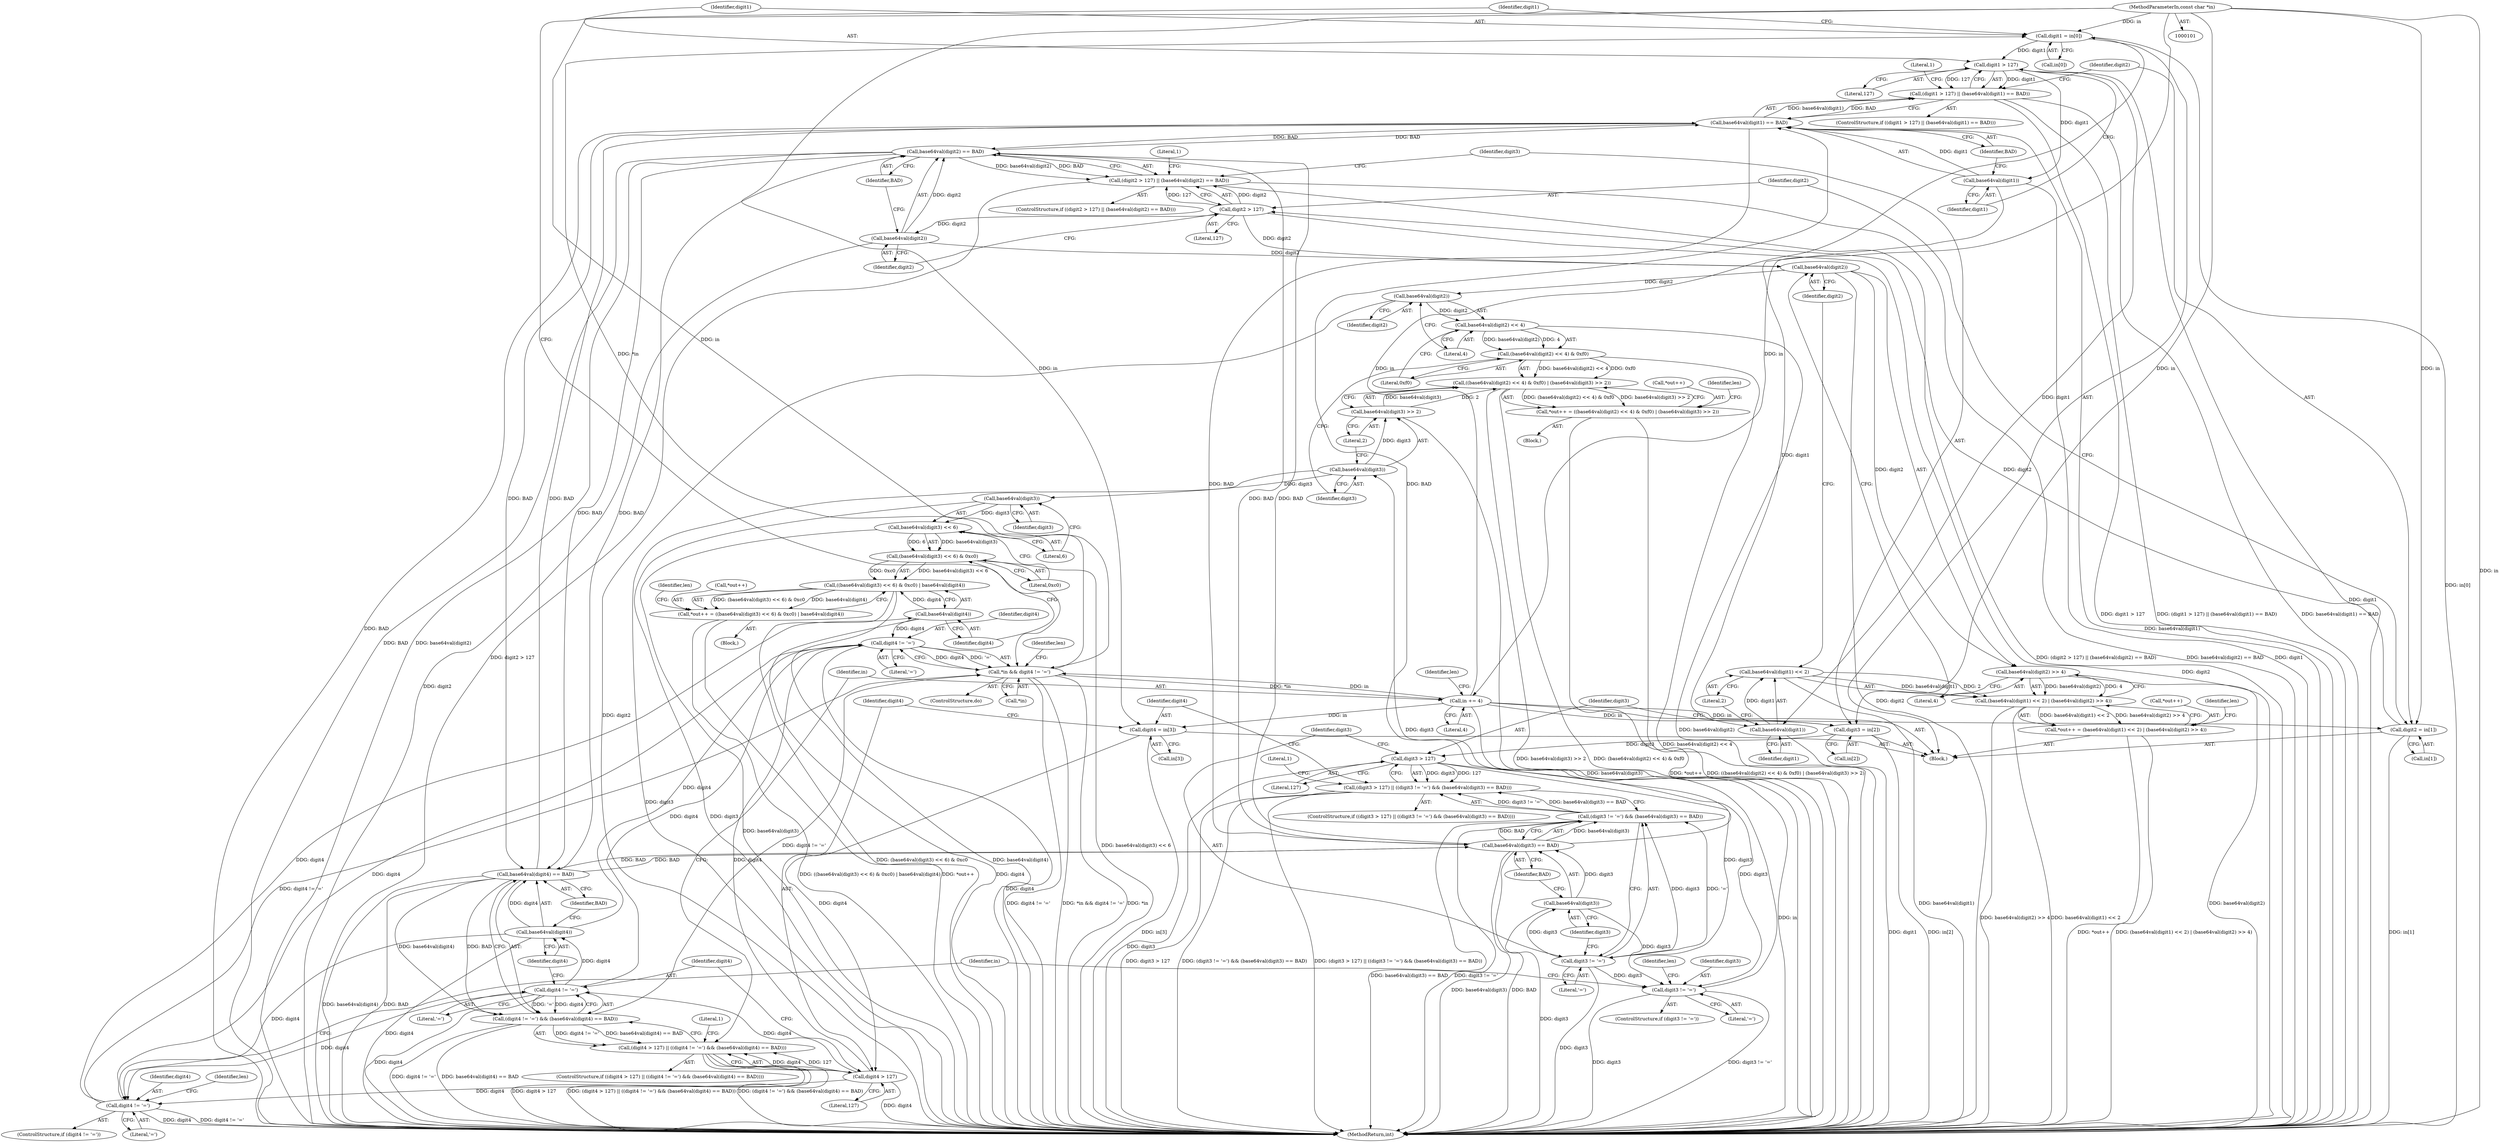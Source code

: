 digraph "0_neomutt_6f163e07ae68654d7ac5268cbb7565f6df79ad85_1@pointer" {
"1000103" [label="(MethodParameterIn,const char *in)"];
"1000114" [label="(Call,digit1 = in[0])"];
"1000121" [label="(Call,digit1 > 127)"];
"1000120" [label="(Call,(digit1 > 127) || (base64val(digit1) == BAD))"];
"1000125" [label="(Call,base64val(digit1))"];
"1000124" [label="(Call,base64val(digit1) == BAD)"];
"1000142" [label="(Call,base64val(digit2) == BAD)"];
"1000138" [label="(Call,(digit2 > 127) || (base64val(digit2) == BAD))"];
"1000164" [label="(Call,base64val(digit3) == BAD)"];
"1000160" [label="(Call,(digit3 != '=') && (base64val(digit3) == BAD))"];
"1000156" [label="(Call,(digit3 > 127) || ((digit3 != '=') && (base64val(digit3) == BAD)))"];
"1000185" [label="(Call,base64val(digit4) == BAD)"];
"1000181" [label="(Call,(digit4 != '=') && (base64val(digit4) == BAD))"];
"1000177" [label="(Call,(digit4 > 127) || ((digit4 != '=') && (base64val(digit4) == BAD)))"];
"1000270" [label="(Call,*in && digit4 != '=')"];
"1000192" [label="(Call,in += 4)"];
"1000132" [label="(Call,digit2 = in[1])"];
"1000139" [label="(Call,digit2 > 127)"];
"1000143" [label="(Call,base64val(digit2))"];
"1000211" [label="(Call,base64val(digit2))"];
"1000210" [label="(Call,base64val(digit2) >> 4)"];
"1000205" [label="(Call,(base64val(digit1) << 2) | (base64val(digit2) >> 4))"];
"1000201" [label="(Call,*out++ = (base64val(digit1) << 2) | (base64val(digit2) >> 4))"];
"1000234" [label="(Call,base64val(digit2))"];
"1000233" [label="(Call,base64val(digit2) << 4)"];
"1000232" [label="(Call,(base64val(digit2) << 4) & 0xf0)"];
"1000231" [label="(Call,((base64val(digit2) << 4) & 0xf0) | (base64val(digit3) >> 2))"];
"1000227" [label="(Call,*out++ = ((base64val(digit2) << 4) & 0xf0) | (base64val(digit3) >> 2))"];
"1000150" [label="(Call,digit3 = in[2])"];
"1000157" [label="(Call,digit3 > 127)"];
"1000161" [label="(Call,digit3 != '=')"];
"1000165" [label="(Call,base64val(digit3))"];
"1000217" [label="(Call,digit3 != '=')"];
"1000239" [label="(Call,base64val(digit3))"];
"1000238" [label="(Call,base64val(digit3) >> 2)"];
"1000262" [label="(Call,base64val(digit3))"];
"1000261" [label="(Call,base64val(digit3) << 6)"];
"1000260" [label="(Call,(base64val(digit3) << 6) & 0xc0)"];
"1000259" [label="(Call,((base64val(digit3) << 6) & 0xc0) | base64val(digit4))"];
"1000255" [label="(Call,*out++ = ((base64val(digit3) << 6) & 0xc0) | base64val(digit4))"];
"1000171" [label="(Call,digit4 = in[3])"];
"1000178" [label="(Call,digit4 > 127)"];
"1000182" [label="(Call,digit4 != '=')"];
"1000186" [label="(Call,base64val(digit4))"];
"1000245" [label="(Call,digit4 != '=')"];
"1000266" [label="(Call,base64val(digit4))"];
"1000273" [label="(Call,digit4 != '=')"];
"1000207" [label="(Call,base64val(digit1))"];
"1000206" [label="(Call,base64val(digit1) << 2)"];
"1000246" [label="(Identifier,digit4)"];
"1000244" [label="(ControlStructure,if (digit4 != '='))"];
"1000228" [label="(Call,*out++)"];
"1000180" [label="(Literal,127)"];
"1000272" [label="(Identifier,in)"];
"1000142" [label="(Call,base64val(digit2) == BAD)"];
"1000140" [label="(Identifier,digit2)"];
"1000103" [label="(MethodParameterIn,const char *in)"];
"1000235" [label="(Identifier,digit2)"];
"1000123" [label="(Literal,127)"];
"1000155" [label="(ControlStructure,if ((digit3 > 127) || ((digit3 != '=') && (base64val(digit3) == BAD))))"];
"1000251" [label="(Identifier,len)"];
"1000267" [label="(Identifier,digit4)"];
"1000266" [label="(Call,base64val(digit4))"];
"1000177" [label="(Call,(digit4 > 127) || ((digit4 != '=') && (base64val(digit4) == BAD)))"];
"1000150" [label="(Call,digit3 = in[2])"];
"1000192" [label="(Call,in += 4)"];
"1000216" [label="(ControlStructure,if (digit3 != '='))"];
"1000239" [label="(Call,base64val(digit3))"];
"1000111" [label="(ControlStructure,do)"];
"1000112" [label="(Block,)"];
"1000145" [label="(Identifier,BAD)"];
"1000193" [label="(Identifier,in)"];
"1000241" [label="(Literal,2)"];
"1000212" [label="(Identifier,digit2)"];
"1000236" [label="(Literal,4)"];
"1000217" [label="(Call,digit3 != '=')"];
"1000114" [label="(Call,digit1 = in[0])"];
"1000277" [label="(Identifier,len)"];
"1000166" [label="(Identifier,digit3)"];
"1000181" [label="(Call,(digit4 != '=') && (base64val(digit4) == BAD))"];
"1000121" [label="(Call,digit1 > 127)"];
"1000182" [label="(Call,digit4 != '=')"];
"1000194" [label="(Literal,4)"];
"1000213" [label="(Literal,4)"];
"1000210" [label="(Call,base64val(digit2) >> 4)"];
"1000259" [label="(Call,((base64val(digit3) << 6) & 0xc0) | base64val(digit4))"];
"1000141" [label="(Literal,127)"];
"1000162" [label="(Identifier,digit3)"];
"1000183" [label="(Identifier,digit4)"];
"1000156" [label="(Call,(digit3 > 127) || ((digit3 != '=') && (base64val(digit3) == BAD)))"];
"1000163" [label="(Literal,'=')"];
"1000265" [label="(Literal,0xc0)"];
"1000261" [label="(Call,base64val(digit3) << 6)"];
"1000176" [label="(ControlStructure,if ((digit4 > 127) || ((digit4 != '=') && (base64val(digit4) == BAD))))"];
"1000233" [label="(Call,base64val(digit2) << 4)"];
"1000219" [label="(Literal,'=')"];
"1000232" [label="(Call,(base64val(digit2) << 4) & 0xf0)"];
"1000209" [label="(Literal,2)"];
"1000275" [label="(Literal,'=')"];
"1000240" [label="(Identifier,digit3)"];
"1000185" [label="(Call,base64val(digit4) == BAD)"];
"1000260" [label="(Call,(base64val(digit3) << 6) & 0xc0)"];
"1000274" [label="(Identifier,digit4)"];
"1000134" [label="(Call,in[1])"];
"1000220" [label="(Block,)"];
"1000152" [label="(Call,in[2])"];
"1000207" [label="(Call,base64val(digit1))"];
"1000126" [label="(Identifier,digit1)"];
"1000238" [label="(Call,base64val(digit3) >> 2)"];
"1000263" [label="(Identifier,digit3)"];
"1000132" [label="(Call,digit2 = in[1])"];
"1000158" [label="(Identifier,digit3)"];
"1000116" [label="(Call,in[0])"];
"1000137" [label="(ControlStructure,if ((digit2 > 127) || (base64val(digit2) == BAD)))"];
"1000234" [label="(Call,base64val(digit2))"];
"1000269" [label="(Identifier,len)"];
"1000191" [label="(Literal,1)"];
"1000171" [label="(Call,digit4 = in[3])"];
"1000255" [label="(Call,*out++ = ((base64val(digit3) << 6) & 0xc0) | base64val(digit4))"];
"1000188" [label="(Identifier,BAD)"];
"1000256" [label="(Call,*out++)"];
"1000143" [label="(Call,base64val(digit2))"];
"1000262" [label="(Call,base64val(digit3))"];
"1000119" [label="(ControlStructure,if ((digit1 > 127) || (base64val(digit1) == BAD)))"];
"1000138" [label="(Call,(digit2 > 127) || (base64val(digit2) == BAD))"];
"1000237" [label="(Literal,0xf0)"];
"1000173" [label="(Call,in[3])"];
"1000170" [label="(Literal,1)"];
"1000270" [label="(Call,*in && digit4 != '=')"];
"1000223" [label="(Identifier,len)"];
"1000151" [label="(Identifier,digit3)"];
"1000206" [label="(Call,base64val(digit1) << 2)"];
"1000164" [label="(Call,base64val(digit3) == BAD)"];
"1000165" [label="(Call,base64val(digit3))"];
"1000202" [label="(Call,*out++)"];
"1000197" [label="(Identifier,len)"];
"1000211" [label="(Call,base64val(digit2))"];
"1000122" [label="(Identifier,digit1)"];
"1000187" [label="(Identifier,digit4)"];
"1000231" [label="(Call,((base64val(digit2) << 4) & 0xf0) | (base64val(digit3) >> 2))"];
"1000167" [label="(Identifier,BAD)"];
"1000248" [label="(Block,)"];
"1000127" [label="(Identifier,BAD)"];
"1000148" [label="(Literal,1)"];
"1000243" [label="(Identifier,len)"];
"1000124" [label="(Call,base64val(digit1) == BAD)"];
"1000144" [label="(Identifier,digit2)"];
"1000157" [label="(Call,digit3 > 127)"];
"1000115" [label="(Identifier,digit1)"];
"1000273" [label="(Call,digit4 != '=')"];
"1000227" [label="(Call,*out++ = ((base64val(digit2) << 4) & 0xf0) | (base64val(digit3) >> 2))"];
"1000186" [label="(Call,base64val(digit4))"];
"1000161" [label="(Call,digit3 != '=')"];
"1000160" [label="(Call,(digit3 != '=') && (base64val(digit3) == BAD))"];
"1000133" [label="(Identifier,digit2)"];
"1000184" [label="(Literal,'=')"];
"1000271" [label="(Call,*in)"];
"1000201" [label="(Call,*out++ = (base64val(digit1) << 2) | (base64val(digit2) >> 4))"];
"1000178" [label="(Call,digit4 > 127)"];
"1000125" [label="(Call,base64val(digit1))"];
"1000139" [label="(Call,digit2 > 127)"];
"1000120" [label="(Call,(digit1 > 127) || (base64val(digit1) == BAD))"];
"1000247" [label="(Literal,'=')"];
"1000264" [label="(Literal,6)"];
"1000278" [label="(MethodReturn,int)"];
"1000130" [label="(Literal,1)"];
"1000159" [label="(Literal,127)"];
"1000245" [label="(Call,digit4 != '=')"];
"1000208" [label="(Identifier,digit1)"];
"1000218" [label="(Identifier,digit3)"];
"1000179" [label="(Identifier,digit4)"];
"1000205" [label="(Call,(base64val(digit1) << 2) | (base64val(digit2) >> 4))"];
"1000172" [label="(Identifier,digit4)"];
"1000215" [label="(Identifier,len)"];
"1000103" -> "1000101"  [label="AST: "];
"1000103" -> "1000278"  [label="DDG: in"];
"1000103" -> "1000114"  [label="DDG: in"];
"1000103" -> "1000132"  [label="DDG: in"];
"1000103" -> "1000150"  [label="DDG: in"];
"1000103" -> "1000171"  [label="DDG: in"];
"1000103" -> "1000192"  [label="DDG: in"];
"1000103" -> "1000270"  [label="DDG: in"];
"1000114" -> "1000112"  [label="AST: "];
"1000114" -> "1000116"  [label="CFG: "];
"1000115" -> "1000114"  [label="AST: "];
"1000116" -> "1000114"  [label="AST: "];
"1000122" -> "1000114"  [label="CFG: "];
"1000114" -> "1000278"  [label="DDG: in[0]"];
"1000192" -> "1000114"  [label="DDG: in"];
"1000270" -> "1000114"  [label="DDG: *in"];
"1000114" -> "1000121"  [label="DDG: digit1"];
"1000121" -> "1000120"  [label="AST: "];
"1000121" -> "1000123"  [label="CFG: "];
"1000122" -> "1000121"  [label="AST: "];
"1000123" -> "1000121"  [label="AST: "];
"1000126" -> "1000121"  [label="CFG: "];
"1000120" -> "1000121"  [label="CFG: "];
"1000121" -> "1000278"  [label="DDG: digit1"];
"1000121" -> "1000120"  [label="DDG: digit1"];
"1000121" -> "1000120"  [label="DDG: 127"];
"1000121" -> "1000125"  [label="DDG: digit1"];
"1000121" -> "1000207"  [label="DDG: digit1"];
"1000120" -> "1000119"  [label="AST: "];
"1000120" -> "1000124"  [label="CFG: "];
"1000124" -> "1000120"  [label="AST: "];
"1000130" -> "1000120"  [label="CFG: "];
"1000133" -> "1000120"  [label="CFG: "];
"1000120" -> "1000278"  [label="DDG: digit1 > 127"];
"1000120" -> "1000278"  [label="DDG: (digit1 > 127) || (base64val(digit1) == BAD)"];
"1000120" -> "1000278"  [label="DDG: base64val(digit1) == BAD"];
"1000124" -> "1000120"  [label="DDG: base64val(digit1)"];
"1000124" -> "1000120"  [label="DDG: BAD"];
"1000125" -> "1000124"  [label="AST: "];
"1000125" -> "1000126"  [label="CFG: "];
"1000126" -> "1000125"  [label="AST: "];
"1000127" -> "1000125"  [label="CFG: "];
"1000125" -> "1000278"  [label="DDG: digit1"];
"1000125" -> "1000124"  [label="DDG: digit1"];
"1000125" -> "1000207"  [label="DDG: digit1"];
"1000124" -> "1000127"  [label="CFG: "];
"1000127" -> "1000124"  [label="AST: "];
"1000124" -> "1000278"  [label="DDG: base64val(digit1)"];
"1000124" -> "1000278"  [label="DDG: BAD"];
"1000185" -> "1000124"  [label="DDG: BAD"];
"1000164" -> "1000124"  [label="DDG: BAD"];
"1000142" -> "1000124"  [label="DDG: BAD"];
"1000124" -> "1000142"  [label="DDG: BAD"];
"1000124" -> "1000164"  [label="DDG: BAD"];
"1000124" -> "1000185"  [label="DDG: BAD"];
"1000142" -> "1000138"  [label="AST: "];
"1000142" -> "1000145"  [label="CFG: "];
"1000143" -> "1000142"  [label="AST: "];
"1000145" -> "1000142"  [label="AST: "];
"1000138" -> "1000142"  [label="CFG: "];
"1000142" -> "1000278"  [label="DDG: BAD"];
"1000142" -> "1000278"  [label="DDG: base64val(digit2)"];
"1000142" -> "1000138"  [label="DDG: base64val(digit2)"];
"1000142" -> "1000138"  [label="DDG: BAD"];
"1000143" -> "1000142"  [label="DDG: digit2"];
"1000185" -> "1000142"  [label="DDG: BAD"];
"1000164" -> "1000142"  [label="DDG: BAD"];
"1000142" -> "1000164"  [label="DDG: BAD"];
"1000142" -> "1000185"  [label="DDG: BAD"];
"1000138" -> "1000137"  [label="AST: "];
"1000138" -> "1000139"  [label="CFG: "];
"1000139" -> "1000138"  [label="AST: "];
"1000148" -> "1000138"  [label="CFG: "];
"1000151" -> "1000138"  [label="CFG: "];
"1000138" -> "1000278"  [label="DDG: base64val(digit2) == BAD"];
"1000138" -> "1000278"  [label="DDG: digit2 > 127"];
"1000138" -> "1000278"  [label="DDG: (digit2 > 127) || (base64val(digit2) == BAD)"];
"1000139" -> "1000138"  [label="DDG: digit2"];
"1000139" -> "1000138"  [label="DDG: 127"];
"1000164" -> "1000160"  [label="AST: "];
"1000164" -> "1000167"  [label="CFG: "];
"1000165" -> "1000164"  [label="AST: "];
"1000167" -> "1000164"  [label="AST: "];
"1000160" -> "1000164"  [label="CFG: "];
"1000164" -> "1000278"  [label="DDG: BAD"];
"1000164" -> "1000278"  [label="DDG: base64val(digit3)"];
"1000164" -> "1000160"  [label="DDG: base64val(digit3)"];
"1000164" -> "1000160"  [label="DDG: BAD"];
"1000165" -> "1000164"  [label="DDG: digit3"];
"1000185" -> "1000164"  [label="DDG: BAD"];
"1000164" -> "1000185"  [label="DDG: BAD"];
"1000160" -> "1000156"  [label="AST: "];
"1000160" -> "1000161"  [label="CFG: "];
"1000161" -> "1000160"  [label="AST: "];
"1000156" -> "1000160"  [label="CFG: "];
"1000160" -> "1000278"  [label="DDG: base64val(digit3) == BAD"];
"1000160" -> "1000278"  [label="DDG: digit3 != '='"];
"1000160" -> "1000156"  [label="DDG: digit3 != '='"];
"1000160" -> "1000156"  [label="DDG: base64val(digit3) == BAD"];
"1000161" -> "1000160"  [label="DDG: digit3"];
"1000161" -> "1000160"  [label="DDG: '='"];
"1000156" -> "1000155"  [label="AST: "];
"1000156" -> "1000157"  [label="CFG: "];
"1000157" -> "1000156"  [label="AST: "];
"1000170" -> "1000156"  [label="CFG: "];
"1000172" -> "1000156"  [label="CFG: "];
"1000156" -> "1000278"  [label="DDG: digit3 > 127"];
"1000156" -> "1000278"  [label="DDG: (digit3 != '=') && (base64val(digit3) == BAD)"];
"1000156" -> "1000278"  [label="DDG: (digit3 > 127) || ((digit3 != '=') && (base64val(digit3) == BAD))"];
"1000157" -> "1000156"  [label="DDG: digit3"];
"1000157" -> "1000156"  [label="DDG: 127"];
"1000185" -> "1000181"  [label="AST: "];
"1000185" -> "1000188"  [label="CFG: "];
"1000186" -> "1000185"  [label="AST: "];
"1000188" -> "1000185"  [label="AST: "];
"1000181" -> "1000185"  [label="CFG: "];
"1000185" -> "1000278"  [label="DDG: BAD"];
"1000185" -> "1000278"  [label="DDG: base64val(digit4)"];
"1000185" -> "1000181"  [label="DDG: base64val(digit4)"];
"1000185" -> "1000181"  [label="DDG: BAD"];
"1000186" -> "1000185"  [label="DDG: digit4"];
"1000181" -> "1000177"  [label="AST: "];
"1000181" -> "1000182"  [label="CFG: "];
"1000182" -> "1000181"  [label="AST: "];
"1000177" -> "1000181"  [label="CFG: "];
"1000181" -> "1000278"  [label="DDG: base64val(digit4) == BAD"];
"1000181" -> "1000278"  [label="DDG: digit4 != '='"];
"1000181" -> "1000177"  [label="DDG: digit4 != '='"];
"1000181" -> "1000177"  [label="DDG: base64val(digit4) == BAD"];
"1000182" -> "1000181"  [label="DDG: digit4"];
"1000182" -> "1000181"  [label="DDG: '='"];
"1000181" -> "1000270"  [label="DDG: digit4 != '='"];
"1000177" -> "1000176"  [label="AST: "];
"1000177" -> "1000178"  [label="CFG: "];
"1000178" -> "1000177"  [label="AST: "];
"1000191" -> "1000177"  [label="CFG: "];
"1000193" -> "1000177"  [label="CFG: "];
"1000177" -> "1000278"  [label="DDG: (digit4 != '=') && (base64val(digit4) == BAD)"];
"1000177" -> "1000278"  [label="DDG: digit4 > 127"];
"1000177" -> "1000278"  [label="DDG: (digit4 > 127) || ((digit4 != '=') && (base64val(digit4) == BAD))"];
"1000178" -> "1000177"  [label="DDG: digit4"];
"1000178" -> "1000177"  [label="DDG: 127"];
"1000270" -> "1000111"  [label="AST: "];
"1000270" -> "1000271"  [label="CFG: "];
"1000270" -> "1000273"  [label="CFG: "];
"1000271" -> "1000270"  [label="AST: "];
"1000273" -> "1000270"  [label="AST: "];
"1000115" -> "1000270"  [label="CFG: "];
"1000277" -> "1000270"  [label="CFG: "];
"1000270" -> "1000278"  [label="DDG: digit4 != '='"];
"1000270" -> "1000278"  [label="DDG: *in && digit4 != '='"];
"1000270" -> "1000278"  [label="DDG: *in"];
"1000270" -> "1000192"  [label="DDG: *in"];
"1000192" -> "1000270"  [label="DDG: in"];
"1000273" -> "1000270"  [label="DDG: digit4"];
"1000273" -> "1000270"  [label="DDG: '='"];
"1000245" -> "1000270"  [label="DDG: digit4 != '='"];
"1000192" -> "1000112"  [label="AST: "];
"1000192" -> "1000194"  [label="CFG: "];
"1000193" -> "1000192"  [label="AST: "];
"1000194" -> "1000192"  [label="AST: "];
"1000197" -> "1000192"  [label="CFG: "];
"1000192" -> "1000278"  [label="DDG: in"];
"1000192" -> "1000132"  [label="DDG: in"];
"1000192" -> "1000150"  [label="DDG: in"];
"1000192" -> "1000171"  [label="DDG: in"];
"1000132" -> "1000112"  [label="AST: "];
"1000132" -> "1000134"  [label="CFG: "];
"1000133" -> "1000132"  [label="AST: "];
"1000134" -> "1000132"  [label="AST: "];
"1000140" -> "1000132"  [label="CFG: "];
"1000132" -> "1000278"  [label="DDG: in[1]"];
"1000132" -> "1000139"  [label="DDG: digit2"];
"1000139" -> "1000141"  [label="CFG: "];
"1000140" -> "1000139"  [label="AST: "];
"1000141" -> "1000139"  [label="AST: "];
"1000144" -> "1000139"  [label="CFG: "];
"1000139" -> "1000278"  [label="DDG: digit2"];
"1000139" -> "1000143"  [label="DDG: digit2"];
"1000139" -> "1000211"  [label="DDG: digit2"];
"1000143" -> "1000144"  [label="CFG: "];
"1000144" -> "1000143"  [label="AST: "];
"1000145" -> "1000143"  [label="CFG: "];
"1000143" -> "1000278"  [label="DDG: digit2"];
"1000143" -> "1000211"  [label="DDG: digit2"];
"1000211" -> "1000210"  [label="AST: "];
"1000211" -> "1000212"  [label="CFG: "];
"1000212" -> "1000211"  [label="AST: "];
"1000213" -> "1000211"  [label="CFG: "];
"1000211" -> "1000278"  [label="DDG: digit2"];
"1000211" -> "1000210"  [label="DDG: digit2"];
"1000211" -> "1000234"  [label="DDG: digit2"];
"1000210" -> "1000205"  [label="AST: "];
"1000210" -> "1000213"  [label="CFG: "];
"1000213" -> "1000210"  [label="AST: "];
"1000205" -> "1000210"  [label="CFG: "];
"1000210" -> "1000278"  [label="DDG: base64val(digit2)"];
"1000210" -> "1000205"  [label="DDG: base64val(digit2)"];
"1000210" -> "1000205"  [label="DDG: 4"];
"1000205" -> "1000201"  [label="AST: "];
"1000206" -> "1000205"  [label="AST: "];
"1000201" -> "1000205"  [label="CFG: "];
"1000205" -> "1000278"  [label="DDG: base64val(digit2) >> 4"];
"1000205" -> "1000278"  [label="DDG: base64val(digit1) << 2"];
"1000205" -> "1000201"  [label="DDG: base64val(digit1) << 2"];
"1000205" -> "1000201"  [label="DDG: base64val(digit2) >> 4"];
"1000206" -> "1000205"  [label="DDG: base64val(digit1)"];
"1000206" -> "1000205"  [label="DDG: 2"];
"1000201" -> "1000112"  [label="AST: "];
"1000202" -> "1000201"  [label="AST: "];
"1000215" -> "1000201"  [label="CFG: "];
"1000201" -> "1000278"  [label="DDG: (base64val(digit1) << 2) | (base64val(digit2) >> 4)"];
"1000201" -> "1000278"  [label="DDG: *out++"];
"1000234" -> "1000233"  [label="AST: "];
"1000234" -> "1000235"  [label="CFG: "];
"1000235" -> "1000234"  [label="AST: "];
"1000236" -> "1000234"  [label="CFG: "];
"1000234" -> "1000278"  [label="DDG: digit2"];
"1000234" -> "1000233"  [label="DDG: digit2"];
"1000233" -> "1000232"  [label="AST: "];
"1000233" -> "1000236"  [label="CFG: "];
"1000236" -> "1000233"  [label="AST: "];
"1000237" -> "1000233"  [label="CFG: "];
"1000233" -> "1000278"  [label="DDG: base64val(digit2)"];
"1000233" -> "1000232"  [label="DDG: base64val(digit2)"];
"1000233" -> "1000232"  [label="DDG: 4"];
"1000232" -> "1000231"  [label="AST: "];
"1000232" -> "1000237"  [label="CFG: "];
"1000237" -> "1000232"  [label="AST: "];
"1000240" -> "1000232"  [label="CFG: "];
"1000232" -> "1000278"  [label="DDG: base64val(digit2) << 4"];
"1000232" -> "1000231"  [label="DDG: base64val(digit2) << 4"];
"1000232" -> "1000231"  [label="DDG: 0xf0"];
"1000231" -> "1000227"  [label="AST: "];
"1000231" -> "1000238"  [label="CFG: "];
"1000238" -> "1000231"  [label="AST: "];
"1000227" -> "1000231"  [label="CFG: "];
"1000231" -> "1000278"  [label="DDG: base64val(digit3) >> 2"];
"1000231" -> "1000278"  [label="DDG: (base64val(digit2) << 4) & 0xf0"];
"1000231" -> "1000227"  [label="DDG: (base64val(digit2) << 4) & 0xf0"];
"1000231" -> "1000227"  [label="DDG: base64val(digit3) >> 2"];
"1000238" -> "1000231"  [label="DDG: base64val(digit3)"];
"1000238" -> "1000231"  [label="DDG: 2"];
"1000227" -> "1000220"  [label="AST: "];
"1000228" -> "1000227"  [label="AST: "];
"1000243" -> "1000227"  [label="CFG: "];
"1000227" -> "1000278"  [label="DDG: ((base64val(digit2) << 4) & 0xf0) | (base64val(digit3) >> 2)"];
"1000227" -> "1000278"  [label="DDG: *out++"];
"1000150" -> "1000112"  [label="AST: "];
"1000150" -> "1000152"  [label="CFG: "];
"1000151" -> "1000150"  [label="AST: "];
"1000152" -> "1000150"  [label="AST: "];
"1000158" -> "1000150"  [label="CFG: "];
"1000150" -> "1000278"  [label="DDG: in[2]"];
"1000150" -> "1000157"  [label="DDG: digit3"];
"1000157" -> "1000159"  [label="CFG: "];
"1000158" -> "1000157"  [label="AST: "];
"1000159" -> "1000157"  [label="AST: "];
"1000162" -> "1000157"  [label="CFG: "];
"1000157" -> "1000278"  [label="DDG: digit3"];
"1000157" -> "1000161"  [label="DDG: digit3"];
"1000157" -> "1000217"  [label="DDG: digit3"];
"1000161" -> "1000163"  [label="CFG: "];
"1000162" -> "1000161"  [label="AST: "];
"1000163" -> "1000161"  [label="AST: "];
"1000166" -> "1000161"  [label="CFG: "];
"1000161" -> "1000278"  [label="DDG: digit3"];
"1000161" -> "1000165"  [label="DDG: digit3"];
"1000161" -> "1000217"  [label="DDG: digit3"];
"1000165" -> "1000166"  [label="CFG: "];
"1000166" -> "1000165"  [label="AST: "];
"1000167" -> "1000165"  [label="CFG: "];
"1000165" -> "1000278"  [label="DDG: digit3"];
"1000165" -> "1000217"  [label="DDG: digit3"];
"1000217" -> "1000216"  [label="AST: "];
"1000217" -> "1000219"  [label="CFG: "];
"1000218" -> "1000217"  [label="AST: "];
"1000219" -> "1000217"  [label="AST: "];
"1000272" -> "1000217"  [label="CFG: "];
"1000223" -> "1000217"  [label="CFG: "];
"1000217" -> "1000278"  [label="DDG: digit3 != '='"];
"1000217" -> "1000278"  [label="DDG: digit3"];
"1000217" -> "1000239"  [label="DDG: digit3"];
"1000239" -> "1000238"  [label="AST: "];
"1000239" -> "1000240"  [label="CFG: "];
"1000240" -> "1000239"  [label="AST: "];
"1000241" -> "1000239"  [label="CFG: "];
"1000239" -> "1000278"  [label="DDG: digit3"];
"1000239" -> "1000238"  [label="DDG: digit3"];
"1000239" -> "1000262"  [label="DDG: digit3"];
"1000238" -> "1000241"  [label="CFG: "];
"1000241" -> "1000238"  [label="AST: "];
"1000238" -> "1000278"  [label="DDG: base64val(digit3)"];
"1000262" -> "1000261"  [label="AST: "];
"1000262" -> "1000263"  [label="CFG: "];
"1000263" -> "1000262"  [label="AST: "];
"1000264" -> "1000262"  [label="CFG: "];
"1000262" -> "1000278"  [label="DDG: digit3"];
"1000262" -> "1000261"  [label="DDG: digit3"];
"1000261" -> "1000260"  [label="AST: "];
"1000261" -> "1000264"  [label="CFG: "];
"1000264" -> "1000261"  [label="AST: "];
"1000265" -> "1000261"  [label="CFG: "];
"1000261" -> "1000278"  [label="DDG: base64val(digit3)"];
"1000261" -> "1000260"  [label="DDG: base64val(digit3)"];
"1000261" -> "1000260"  [label="DDG: 6"];
"1000260" -> "1000259"  [label="AST: "];
"1000260" -> "1000265"  [label="CFG: "];
"1000265" -> "1000260"  [label="AST: "];
"1000267" -> "1000260"  [label="CFG: "];
"1000260" -> "1000278"  [label="DDG: base64val(digit3) << 6"];
"1000260" -> "1000259"  [label="DDG: base64val(digit3) << 6"];
"1000260" -> "1000259"  [label="DDG: 0xc0"];
"1000259" -> "1000255"  [label="AST: "];
"1000259" -> "1000266"  [label="CFG: "];
"1000266" -> "1000259"  [label="AST: "];
"1000255" -> "1000259"  [label="CFG: "];
"1000259" -> "1000278"  [label="DDG: (base64val(digit3) << 6) & 0xc0"];
"1000259" -> "1000278"  [label="DDG: base64val(digit4)"];
"1000259" -> "1000255"  [label="DDG: (base64val(digit3) << 6) & 0xc0"];
"1000259" -> "1000255"  [label="DDG: base64val(digit4)"];
"1000266" -> "1000259"  [label="DDG: digit4"];
"1000255" -> "1000248"  [label="AST: "];
"1000256" -> "1000255"  [label="AST: "];
"1000269" -> "1000255"  [label="CFG: "];
"1000255" -> "1000278"  [label="DDG: ((base64val(digit3) << 6) & 0xc0) | base64val(digit4)"];
"1000255" -> "1000278"  [label="DDG: *out++"];
"1000171" -> "1000112"  [label="AST: "];
"1000171" -> "1000173"  [label="CFG: "];
"1000172" -> "1000171"  [label="AST: "];
"1000173" -> "1000171"  [label="AST: "];
"1000179" -> "1000171"  [label="CFG: "];
"1000171" -> "1000278"  [label="DDG: in[3]"];
"1000171" -> "1000178"  [label="DDG: digit4"];
"1000178" -> "1000180"  [label="CFG: "];
"1000179" -> "1000178"  [label="AST: "];
"1000180" -> "1000178"  [label="AST: "];
"1000183" -> "1000178"  [label="CFG: "];
"1000178" -> "1000278"  [label="DDG: digit4"];
"1000178" -> "1000182"  [label="DDG: digit4"];
"1000178" -> "1000245"  [label="DDG: digit4"];
"1000178" -> "1000273"  [label="DDG: digit4"];
"1000182" -> "1000184"  [label="CFG: "];
"1000183" -> "1000182"  [label="AST: "];
"1000184" -> "1000182"  [label="AST: "];
"1000187" -> "1000182"  [label="CFG: "];
"1000182" -> "1000278"  [label="DDG: digit4"];
"1000182" -> "1000186"  [label="DDG: digit4"];
"1000182" -> "1000245"  [label="DDG: digit4"];
"1000182" -> "1000273"  [label="DDG: digit4"];
"1000186" -> "1000187"  [label="CFG: "];
"1000187" -> "1000186"  [label="AST: "];
"1000188" -> "1000186"  [label="CFG: "];
"1000186" -> "1000278"  [label="DDG: digit4"];
"1000186" -> "1000245"  [label="DDG: digit4"];
"1000186" -> "1000273"  [label="DDG: digit4"];
"1000245" -> "1000244"  [label="AST: "];
"1000245" -> "1000247"  [label="CFG: "];
"1000246" -> "1000245"  [label="AST: "];
"1000247" -> "1000245"  [label="AST: "];
"1000272" -> "1000245"  [label="CFG: "];
"1000251" -> "1000245"  [label="CFG: "];
"1000245" -> "1000278"  [label="DDG: digit4 != '='"];
"1000245" -> "1000278"  [label="DDG: digit4"];
"1000245" -> "1000266"  [label="DDG: digit4"];
"1000245" -> "1000273"  [label="DDG: digit4"];
"1000266" -> "1000267"  [label="CFG: "];
"1000267" -> "1000266"  [label="AST: "];
"1000266" -> "1000278"  [label="DDG: digit4"];
"1000266" -> "1000273"  [label="DDG: digit4"];
"1000273" -> "1000275"  [label="CFG: "];
"1000274" -> "1000273"  [label="AST: "];
"1000275" -> "1000273"  [label="AST: "];
"1000273" -> "1000278"  [label="DDG: digit4"];
"1000207" -> "1000206"  [label="AST: "];
"1000207" -> "1000208"  [label="CFG: "];
"1000208" -> "1000207"  [label="AST: "];
"1000209" -> "1000207"  [label="CFG: "];
"1000207" -> "1000278"  [label="DDG: digit1"];
"1000207" -> "1000206"  [label="DDG: digit1"];
"1000206" -> "1000209"  [label="CFG: "];
"1000209" -> "1000206"  [label="AST: "];
"1000212" -> "1000206"  [label="CFG: "];
"1000206" -> "1000278"  [label="DDG: base64val(digit1)"];
}
